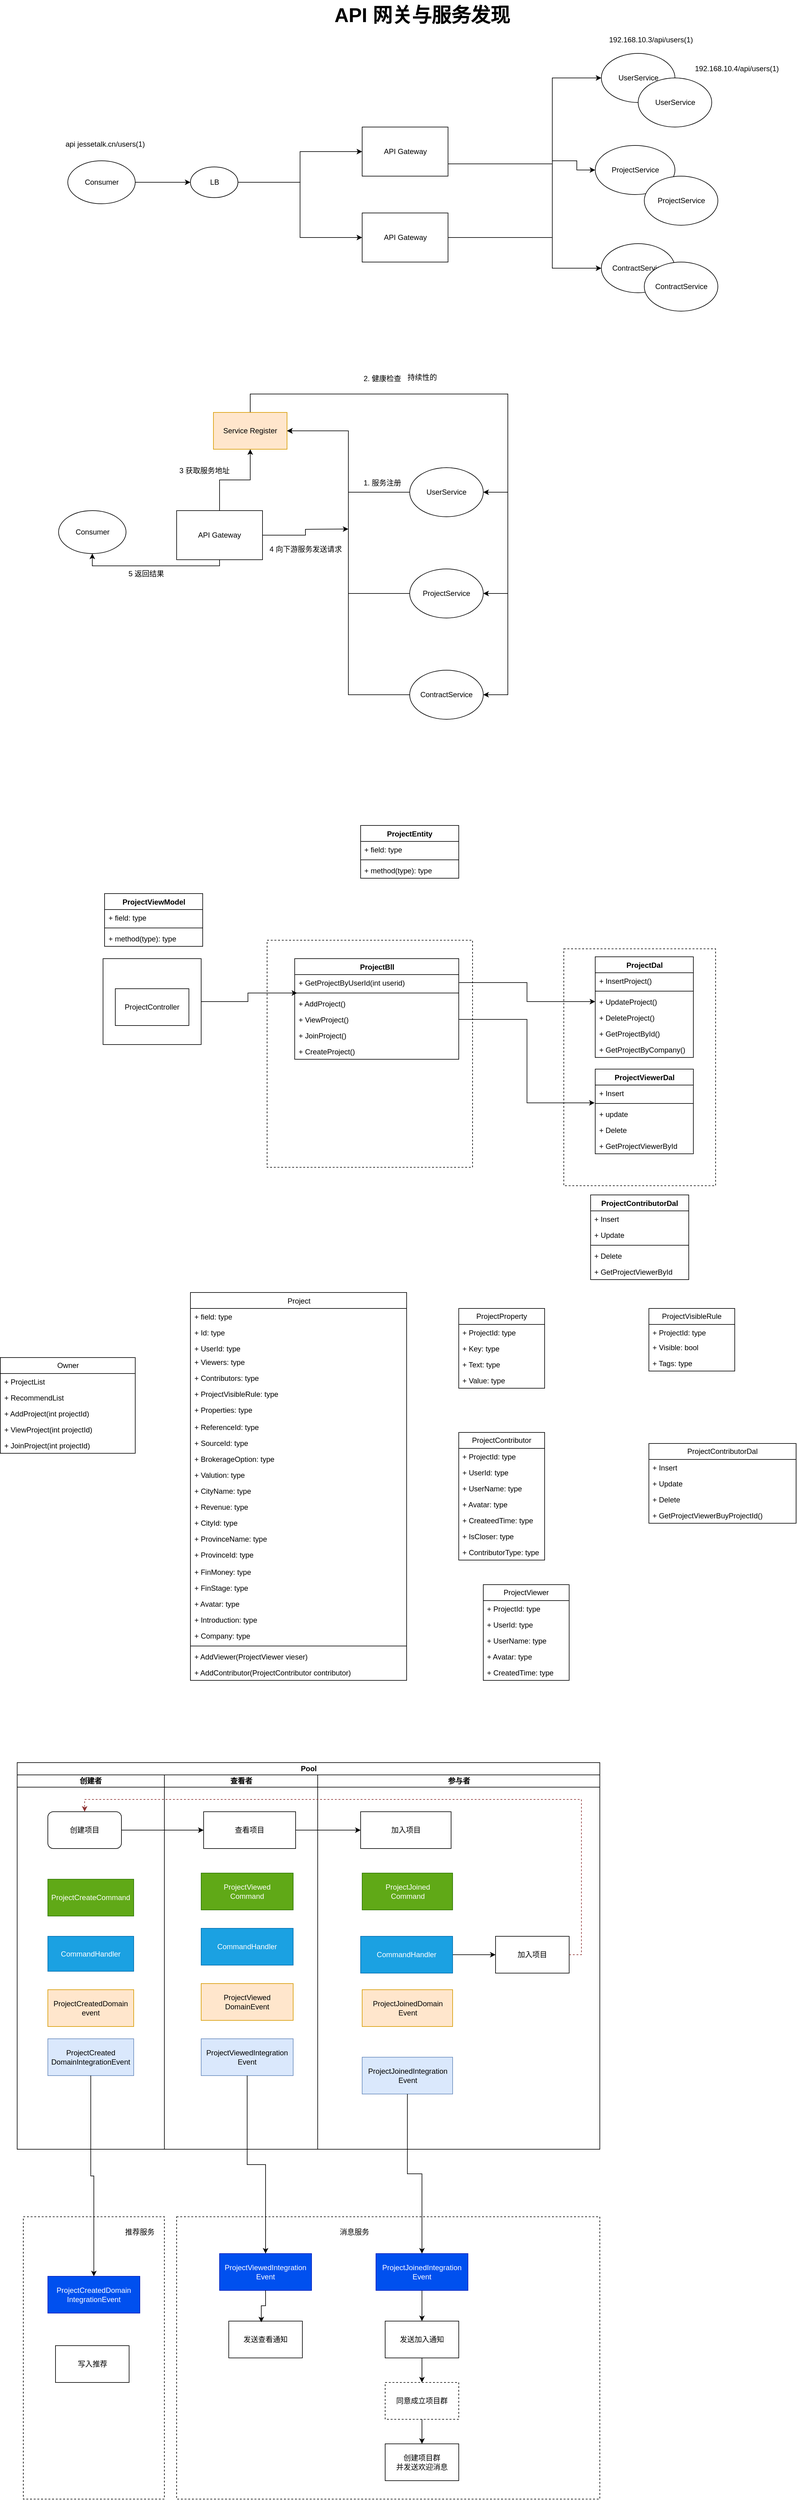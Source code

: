 <mxfile version="26.2.2">
  <diagram name="第 1 页" id="yfNe5Ifp2At77hMkirVM">
    <mxGraphModel dx="2255" dy="2018" grid="1" gridSize="10" guides="1" tooltips="1" connect="1" arrows="1" fold="1" page="1" pageScale="1" pageWidth="827" pageHeight="1169" math="0" shadow="0">
      <root>
        <mxCell id="0" />
        <mxCell id="1" parent="0" />
        <mxCell id="YMQhunMNkOnp3xdV8ZyM-10" style="edgeStyle=orthogonalEdgeStyle;rounded=0;orthogonalLoop=1;jettySize=auto;html=1;entryX=0;entryY=0.5;entryDx=0;entryDy=0;exitX=1;exitY=0.5;exitDx=0;exitDy=0;" parent="1" source="YMQhunMNkOnp3xdV8ZyM-17" target="YMQhunMNkOnp3xdV8ZyM-2" edge="1">
          <mxGeometry relative="1" as="geometry" />
        </mxCell>
        <mxCell id="YMQhunMNkOnp3xdV8ZyM-11" style="edgeStyle=orthogonalEdgeStyle;rounded=0;orthogonalLoop=1;jettySize=auto;html=1;entryX=0;entryY=0.5;entryDx=0;entryDy=0;exitX=1;exitY=0.5;exitDx=0;exitDy=0;" parent="1" source="YMQhunMNkOnp3xdV8ZyM-17" target="YMQhunMNkOnp3xdV8ZyM-9" edge="1">
          <mxGeometry relative="1" as="geometry">
            <mxPoint x="300.5" y="50" as="sourcePoint" />
            <mxPoint x="530.5" y="150" as="targetPoint" />
          </mxGeometry>
        </mxCell>
        <mxCell id="YMQhunMNkOnp3xdV8ZyM-18" style="edgeStyle=orthogonalEdgeStyle;rounded=0;orthogonalLoop=1;jettySize=auto;html=1;entryX=0;entryY=0.5;entryDx=0;entryDy=0;" parent="1" source="YMQhunMNkOnp3xdV8ZyM-1" target="YMQhunMNkOnp3xdV8ZyM-17" edge="1">
          <mxGeometry relative="1" as="geometry" />
        </mxCell>
        <mxCell id="YMQhunMNkOnp3xdV8ZyM-1" value="Consumer" style="ellipse;whiteSpace=wrap;html=1;" parent="1" vertex="1">
          <mxGeometry x="42.5" width="110" height="70" as="geometry" />
        </mxCell>
        <mxCell id="YMQhunMNkOnp3xdV8ZyM-13" style="edgeStyle=orthogonalEdgeStyle;rounded=0;orthogonalLoop=1;jettySize=auto;html=1;entryX=0;entryY=0.5;entryDx=0;entryDy=0;" parent="1" source="YMQhunMNkOnp3xdV8ZyM-2" target="YMQhunMNkOnp3xdV8ZyM-3" edge="1">
          <mxGeometry relative="1" as="geometry">
            <Array as="points">
              <mxPoint x="832.5" y="5" />
              <mxPoint x="832.5" y="-135" />
            </Array>
          </mxGeometry>
        </mxCell>
        <mxCell id="YMQhunMNkOnp3xdV8ZyM-14" style="edgeStyle=orthogonalEdgeStyle;rounded=0;orthogonalLoop=1;jettySize=auto;html=1;entryX=0;entryY=0.5;entryDx=0;entryDy=0;" parent="1" source="YMQhunMNkOnp3xdV8ZyM-2" target="YMQhunMNkOnp3xdV8ZyM-7" edge="1">
          <mxGeometry relative="1" as="geometry">
            <Array as="points">
              <mxPoint x="832.5" y="5" />
              <mxPoint x="832.5" y="175" />
            </Array>
          </mxGeometry>
        </mxCell>
        <mxCell id="YMQhunMNkOnp3xdV8ZyM-2" value="API Gateway" style="rounded=0;whiteSpace=wrap;html=1;" parent="1" vertex="1">
          <mxGeometry x="522.5" y="-55" width="140" height="80" as="geometry" />
        </mxCell>
        <mxCell id="YMQhunMNkOnp3xdV8ZyM-3" value="UserService" style="ellipse;whiteSpace=wrap;html=1;" parent="1" vertex="1">
          <mxGeometry x="912.5" y="-175" width="120" height="80" as="geometry" />
        </mxCell>
        <mxCell id="YMQhunMNkOnp3xdV8ZyM-4" value="UserService" style="ellipse;whiteSpace=wrap;html=1;" parent="1" vertex="1">
          <mxGeometry x="972.5" y="-135" width="120" height="80" as="geometry" />
        </mxCell>
        <mxCell id="YMQhunMNkOnp3xdV8ZyM-5" value="ProjectService" style="ellipse;whiteSpace=wrap;html=1;" parent="1" vertex="1">
          <mxGeometry x="902.5" y="-25" width="130" height="80" as="geometry" />
        </mxCell>
        <mxCell id="YMQhunMNkOnp3xdV8ZyM-6" value="ProjectService" style="ellipse;whiteSpace=wrap;html=1;" parent="1" vertex="1">
          <mxGeometry x="982.5" y="25" width="120" height="80" as="geometry" />
        </mxCell>
        <mxCell id="YMQhunMNkOnp3xdV8ZyM-7" value="ContractService" style="ellipse;whiteSpace=wrap;html=1;" parent="1" vertex="1">
          <mxGeometry x="912.5" y="135" width="120" height="80" as="geometry" />
        </mxCell>
        <mxCell id="YMQhunMNkOnp3xdV8ZyM-8" value="ContractService" style="ellipse;whiteSpace=wrap;html=1;" parent="1" vertex="1">
          <mxGeometry x="982.5" y="165" width="120" height="80" as="geometry" />
        </mxCell>
        <mxCell id="YMQhunMNkOnp3xdV8ZyM-19" style="edgeStyle=orthogonalEdgeStyle;rounded=0;orthogonalLoop=1;jettySize=auto;html=1;entryX=0;entryY=0.5;entryDx=0;entryDy=0;" parent="1" source="YMQhunMNkOnp3xdV8ZyM-9" target="YMQhunMNkOnp3xdV8ZyM-5" edge="1">
          <mxGeometry relative="1" as="geometry">
            <Array as="points">
              <mxPoint x="832.5" y="125" />
              <mxPoint x="832.5" />
              <mxPoint x="872.5" />
              <mxPoint x="872.5" y="15" />
            </Array>
          </mxGeometry>
        </mxCell>
        <mxCell id="YMQhunMNkOnp3xdV8ZyM-9" value="API Gateway" style="rounded=0;whiteSpace=wrap;html=1;" parent="1" vertex="1">
          <mxGeometry x="522.5" y="85" width="140" height="80" as="geometry" />
        </mxCell>
        <mxCell id="YMQhunMNkOnp3xdV8ZyM-17" value="LB" style="ellipse;whiteSpace=wrap;html=1;" parent="1" vertex="1">
          <mxGeometry x="242.5" y="10" width="77.5" height="50" as="geometry" />
        </mxCell>
        <mxCell id="YMQhunMNkOnp3xdV8ZyM-20" value="api jessetalk.cn/users(1)" style="text;html=1;align=center;verticalAlign=middle;resizable=0;points=[];autosize=1;strokeColor=none;fillColor=none;" parent="1" vertex="1">
          <mxGeometry x="27.5" y="-42" width="150" height="30" as="geometry" />
        </mxCell>
        <mxCell id="YMQhunMNkOnp3xdV8ZyM-21" value="192.168.10.3/api/users(1)" style="text;html=1;align=center;verticalAlign=middle;resizable=0;points=[];autosize=1;strokeColor=none;fillColor=none;" parent="1" vertex="1">
          <mxGeometry x="912.5" y="-212" width="160" height="30" as="geometry" />
        </mxCell>
        <mxCell id="YMQhunMNkOnp3xdV8ZyM-22" value="192.168.10.4/api/users(1)" style="text;html=1;align=center;verticalAlign=middle;resizable=0;points=[];autosize=1;strokeColor=none;fillColor=none;" parent="1" vertex="1">
          <mxGeometry x="1052.5" y="-165" width="160" height="30" as="geometry" />
        </mxCell>
        <mxCell id="YMQhunMNkOnp3xdV8ZyM-23" value="API 网关与服务发现" style="text;html=1;align=center;verticalAlign=middle;resizable=0;points=[];autosize=1;strokeColor=none;fillColor=none;fontStyle=1;fontSize=32;" parent="1" vertex="1">
          <mxGeometry x="465" y="-262" width="310" height="50" as="geometry" />
        </mxCell>
        <mxCell id="YMQhunMNkOnp3xdV8ZyM-24" value="Consumer" style="ellipse;whiteSpace=wrap;html=1;" parent="1" vertex="1">
          <mxGeometry x="27.5" y="570" width="110" height="70" as="geometry" />
        </mxCell>
        <mxCell id="YMQhunMNkOnp3xdV8ZyM-33" style="edgeStyle=orthogonalEdgeStyle;rounded=0;orthogonalLoop=1;jettySize=auto;html=1;entryX=1;entryY=0.5;entryDx=0;entryDy=0;" parent="1" target="YMQhunMNkOnp3xdV8ZyM-26" edge="1">
          <mxGeometry relative="1" as="geometry">
            <mxPoint x="360" y="410" as="sourcePoint" />
            <mxPoint x="740" y="540" as="targetPoint" />
            <Array as="points">
              <mxPoint x="340" y="410" />
              <mxPoint x="340" y="380" />
              <mxPoint x="760" y="380" />
              <mxPoint x="760" y="540" />
            </Array>
          </mxGeometry>
        </mxCell>
        <mxCell id="YMQhunMNkOnp3xdV8ZyM-34" style="edgeStyle=orthogonalEdgeStyle;rounded=0;orthogonalLoop=1;jettySize=auto;html=1;entryX=1;entryY=0.5;entryDx=0;entryDy=0;" parent="1" source="YMQhunMNkOnp3xdV8ZyM-25" target="YMQhunMNkOnp3xdV8ZyM-27" edge="1">
          <mxGeometry relative="1" as="geometry">
            <Array as="points">
              <mxPoint x="340" y="380" />
              <mxPoint x="760" y="380" />
              <mxPoint x="760" y="705" />
            </Array>
          </mxGeometry>
        </mxCell>
        <mxCell id="YMQhunMNkOnp3xdV8ZyM-35" style="edgeStyle=orthogonalEdgeStyle;rounded=0;orthogonalLoop=1;jettySize=auto;html=1;entryX=1;entryY=0.5;entryDx=0;entryDy=0;" parent="1" source="YMQhunMNkOnp3xdV8ZyM-25" target="YMQhunMNkOnp3xdV8ZyM-28" edge="1">
          <mxGeometry relative="1" as="geometry">
            <Array as="points">
              <mxPoint x="340" y="380" />
              <mxPoint x="760" y="380" />
              <mxPoint x="760" y="870" />
            </Array>
          </mxGeometry>
        </mxCell>
        <mxCell id="YMQhunMNkOnp3xdV8ZyM-25" value="Service Register" style="rounded=0;whiteSpace=wrap;html=1;fillColor=#ffe6cc;strokeColor=#d79b00;" parent="1" vertex="1">
          <mxGeometry x="280" y="410" width="120" height="60" as="geometry" />
        </mxCell>
        <mxCell id="YMQhunMNkOnp3xdV8ZyM-29" style="edgeStyle=orthogonalEdgeStyle;rounded=0;orthogonalLoop=1;jettySize=auto;html=1;entryX=1;entryY=0.5;entryDx=0;entryDy=0;" parent="1" source="YMQhunMNkOnp3xdV8ZyM-26" target="YMQhunMNkOnp3xdV8ZyM-25" edge="1">
          <mxGeometry relative="1" as="geometry" />
        </mxCell>
        <mxCell id="YMQhunMNkOnp3xdV8ZyM-26" value="UserService" style="ellipse;whiteSpace=wrap;html=1;" parent="1" vertex="1">
          <mxGeometry x="600" y="500" width="120" height="80" as="geometry" />
        </mxCell>
        <mxCell id="YMQhunMNkOnp3xdV8ZyM-30" style="edgeStyle=orthogonalEdgeStyle;rounded=0;orthogonalLoop=1;jettySize=auto;html=1;entryX=1;entryY=0.5;entryDx=0;entryDy=0;" parent="1" source="YMQhunMNkOnp3xdV8ZyM-27" target="YMQhunMNkOnp3xdV8ZyM-25" edge="1">
          <mxGeometry relative="1" as="geometry" />
        </mxCell>
        <mxCell id="YMQhunMNkOnp3xdV8ZyM-27" value="ProjectService" style="ellipse;whiteSpace=wrap;html=1;" parent="1" vertex="1">
          <mxGeometry x="600" y="665" width="120" height="80" as="geometry" />
        </mxCell>
        <mxCell id="YMQhunMNkOnp3xdV8ZyM-31" style="edgeStyle=orthogonalEdgeStyle;rounded=0;orthogonalLoop=1;jettySize=auto;html=1;entryX=1;entryY=0.5;entryDx=0;entryDy=0;" parent="1" source="YMQhunMNkOnp3xdV8ZyM-28" target="YMQhunMNkOnp3xdV8ZyM-25" edge="1">
          <mxGeometry relative="1" as="geometry" />
        </mxCell>
        <mxCell id="YMQhunMNkOnp3xdV8ZyM-28" value="ContractService" style="ellipse;whiteSpace=wrap;html=1;" parent="1" vertex="1">
          <mxGeometry x="600" y="830" width="120" height="80" as="geometry" />
        </mxCell>
        <mxCell id="YMQhunMNkOnp3xdV8ZyM-32" value="1. 服务注册" style="text;html=1;align=center;verticalAlign=middle;resizable=0;points=[];autosize=1;strokeColor=none;fillColor=none;" parent="1" vertex="1">
          <mxGeometry x="515" y="510" width="80" height="30" as="geometry" />
        </mxCell>
        <mxCell id="YMQhunMNkOnp3xdV8ZyM-36" value="2. 健康检查" style="text;html=1;align=center;verticalAlign=middle;resizable=0;points=[];autosize=1;strokeColor=none;fillColor=none;" parent="1" vertex="1">
          <mxGeometry x="515" y="340" width="80" height="30" as="geometry" />
        </mxCell>
        <mxCell id="YMQhunMNkOnp3xdV8ZyM-38" style="edgeStyle=orthogonalEdgeStyle;rounded=0;orthogonalLoop=1;jettySize=auto;html=1;entryX=0.5;entryY=1;entryDx=0;entryDy=0;" parent="1" source="YMQhunMNkOnp3xdV8ZyM-37" target="YMQhunMNkOnp3xdV8ZyM-25" edge="1">
          <mxGeometry relative="1" as="geometry" />
        </mxCell>
        <mxCell id="YMQhunMNkOnp3xdV8ZyM-39" style="edgeStyle=orthogonalEdgeStyle;rounded=0;orthogonalLoop=1;jettySize=auto;html=1;" parent="1" source="YMQhunMNkOnp3xdV8ZyM-37" edge="1">
          <mxGeometry relative="1" as="geometry">
            <mxPoint x="500" y="600" as="targetPoint" />
          </mxGeometry>
        </mxCell>
        <mxCell id="YMQhunMNkOnp3xdV8ZyM-44" style="edgeStyle=orthogonalEdgeStyle;rounded=0;orthogonalLoop=1;jettySize=auto;html=1;entryX=0.5;entryY=1;entryDx=0;entryDy=0;" parent="1" source="YMQhunMNkOnp3xdV8ZyM-37" target="YMQhunMNkOnp3xdV8ZyM-24" edge="1">
          <mxGeometry relative="1" as="geometry">
            <Array as="points">
              <mxPoint x="290" y="660" />
              <mxPoint x="83" y="660" />
            </Array>
          </mxGeometry>
        </mxCell>
        <mxCell id="YMQhunMNkOnp3xdV8ZyM-37" value="API Gateway" style="rounded=0;whiteSpace=wrap;html=1;" parent="1" vertex="1">
          <mxGeometry x="220" y="570" width="140" height="80" as="geometry" />
        </mxCell>
        <mxCell id="YMQhunMNkOnp3xdV8ZyM-40" value="持续性的" style="text;html=1;align=center;verticalAlign=middle;resizable=0;points=[];autosize=1;strokeColor=none;fillColor=none;" parent="1" vertex="1">
          <mxGeometry x="585" y="338" width="70" height="30" as="geometry" />
        </mxCell>
        <mxCell id="YMQhunMNkOnp3xdV8ZyM-42" value="3 获取服务地址" style="text;html=1;align=center;verticalAlign=middle;resizable=0;points=[];autosize=1;strokeColor=none;fillColor=none;" parent="1" vertex="1">
          <mxGeometry x="210" y="490" width="110" height="30" as="geometry" />
        </mxCell>
        <mxCell id="YMQhunMNkOnp3xdV8ZyM-43" value="4 向下游服务发送请求" style="text;html=1;align=center;verticalAlign=middle;resizable=0;points=[];autosize=1;strokeColor=none;fillColor=none;" parent="1" vertex="1">
          <mxGeometry x="360" y="618" width="140" height="30" as="geometry" />
        </mxCell>
        <mxCell id="YMQhunMNkOnp3xdV8ZyM-45" value="5 返回结果" style="text;html=1;align=center;verticalAlign=middle;resizable=0;points=[];autosize=1;strokeColor=none;fillColor=none;" parent="1" vertex="1">
          <mxGeometry x="130" y="658" width="80" height="30" as="geometry" />
        </mxCell>
        <mxCell id="DIH76EEfp6rGPlPeE9Jz-1" value="" style="rounded=0;whiteSpace=wrap;html=1;" vertex="1" parent="1">
          <mxGeometry x="100" y="1300" width="160" height="140" as="geometry" />
        </mxCell>
        <mxCell id="DIH76EEfp6rGPlPeE9Jz-2" value="" style="rounded=0;whiteSpace=wrap;html=1;dashed=1;" vertex="1" parent="1">
          <mxGeometry x="367.5" y="1270" width="335" height="370" as="geometry" />
        </mxCell>
        <mxCell id="DIH76EEfp6rGPlPeE9Jz-3" value="" style="rounded=0;whiteSpace=wrap;html=1;dashed=1;" vertex="1" parent="1">
          <mxGeometry x="851.25" y="1284" width="247.5" height="386" as="geometry" />
        </mxCell>
        <mxCell id="DIH76EEfp6rGPlPeE9Jz-5" value="ProjectDal" style="swimlane;fontStyle=1;align=center;verticalAlign=top;childLayout=stackLayout;horizontal=1;startSize=26;horizontalStack=0;resizeParent=1;resizeParentMax=0;resizeLast=0;collapsible=1;marginBottom=0;whiteSpace=wrap;html=1;" vertex="1" parent="1">
          <mxGeometry x="902.5" y="1297" width="160" height="164" as="geometry" />
        </mxCell>
        <mxCell id="DIH76EEfp6rGPlPeE9Jz-6" value="+ InsertProject()" style="text;strokeColor=none;fillColor=none;align=left;verticalAlign=top;spacingLeft=4;spacingRight=4;overflow=hidden;rotatable=0;points=[[0,0.5],[1,0.5]];portConstraint=eastwest;whiteSpace=wrap;html=1;" vertex="1" parent="DIH76EEfp6rGPlPeE9Jz-5">
          <mxGeometry y="26" width="160" height="26" as="geometry" />
        </mxCell>
        <mxCell id="DIH76EEfp6rGPlPeE9Jz-7" value="" style="line;strokeWidth=1;fillColor=none;align=left;verticalAlign=middle;spacingTop=-1;spacingLeft=3;spacingRight=3;rotatable=0;labelPosition=right;points=[];portConstraint=eastwest;strokeColor=inherit;" vertex="1" parent="DIH76EEfp6rGPlPeE9Jz-5">
          <mxGeometry y="52" width="160" height="8" as="geometry" />
        </mxCell>
        <mxCell id="DIH76EEfp6rGPlPeE9Jz-9" value="+ UpdateProject()" style="text;strokeColor=none;fillColor=none;align=left;verticalAlign=top;spacingLeft=4;spacingRight=4;overflow=hidden;rotatable=0;points=[[0,0.5],[1,0.5]];portConstraint=eastwest;whiteSpace=wrap;html=1;" vertex="1" parent="DIH76EEfp6rGPlPeE9Jz-5">
          <mxGeometry y="60" width="160" height="26" as="geometry" />
        </mxCell>
        <mxCell id="DIH76EEfp6rGPlPeE9Jz-10" value="+ DeleteProject()" style="text;strokeColor=none;fillColor=none;align=left;verticalAlign=top;spacingLeft=4;spacingRight=4;overflow=hidden;rotatable=0;points=[[0,0.5],[1,0.5]];portConstraint=eastwest;whiteSpace=wrap;html=1;" vertex="1" parent="DIH76EEfp6rGPlPeE9Jz-5">
          <mxGeometry y="86" width="160" height="26" as="geometry" />
        </mxCell>
        <mxCell id="DIH76EEfp6rGPlPeE9Jz-11" value="+ GetProjectById()" style="text;strokeColor=none;fillColor=none;align=left;verticalAlign=top;spacingLeft=4;spacingRight=4;overflow=hidden;rotatable=0;points=[[0,0.5],[1,0.5]];portConstraint=eastwest;whiteSpace=wrap;html=1;" vertex="1" parent="DIH76EEfp6rGPlPeE9Jz-5">
          <mxGeometry y="112" width="160" height="26" as="geometry" />
        </mxCell>
        <mxCell id="DIH76EEfp6rGPlPeE9Jz-8" value="+ GetProjectByCompany()" style="text;strokeColor=none;fillColor=none;align=left;verticalAlign=top;spacingLeft=4;spacingRight=4;overflow=hidden;rotatable=0;points=[[0,0.5],[1,0.5]];portConstraint=eastwest;whiteSpace=wrap;html=1;" vertex="1" parent="DIH76EEfp6rGPlPeE9Jz-5">
          <mxGeometry y="138" width="160" height="26" as="geometry" />
        </mxCell>
        <mxCell id="DIH76EEfp6rGPlPeE9Jz-12" value="ProjectBll" style="swimlane;fontStyle=1;align=center;verticalAlign=top;childLayout=stackLayout;horizontal=1;startSize=26;horizontalStack=0;resizeParent=1;resizeParentMax=0;resizeLast=0;collapsible=1;marginBottom=0;whiteSpace=wrap;html=1;" vertex="1" parent="1">
          <mxGeometry x="412.5" y="1300" width="267.5" height="164" as="geometry" />
        </mxCell>
        <mxCell id="DIH76EEfp6rGPlPeE9Jz-13" value="+ GetProjectByUserId(int userid)" style="text;strokeColor=none;fillColor=none;align=left;verticalAlign=top;spacingLeft=4;spacingRight=4;overflow=hidden;rotatable=0;points=[[0,0.5],[1,0.5]];portConstraint=eastwest;whiteSpace=wrap;html=1;" vertex="1" parent="DIH76EEfp6rGPlPeE9Jz-12">
          <mxGeometry y="26" width="267.5" height="26" as="geometry" />
        </mxCell>
        <mxCell id="DIH76EEfp6rGPlPeE9Jz-14" value="" style="line;strokeWidth=1;fillColor=none;align=left;verticalAlign=middle;spacingTop=-1;spacingLeft=3;spacingRight=3;rotatable=0;labelPosition=right;points=[];portConstraint=eastwest;strokeColor=inherit;" vertex="1" parent="DIH76EEfp6rGPlPeE9Jz-12">
          <mxGeometry y="52" width="267.5" height="8" as="geometry" />
        </mxCell>
        <mxCell id="DIH76EEfp6rGPlPeE9Jz-15" value="+ AddProject()" style="text;strokeColor=none;fillColor=none;align=left;verticalAlign=top;spacingLeft=4;spacingRight=4;overflow=hidden;rotatable=0;points=[[0,0.5],[1,0.5]];portConstraint=eastwest;whiteSpace=wrap;html=1;" vertex="1" parent="DIH76EEfp6rGPlPeE9Jz-12">
          <mxGeometry y="60" width="267.5" height="26" as="geometry" />
        </mxCell>
        <mxCell id="DIH76EEfp6rGPlPeE9Jz-16" value="+ ViewProject()" style="text;strokeColor=none;fillColor=none;align=left;verticalAlign=top;spacingLeft=4;spacingRight=4;overflow=hidden;rotatable=0;points=[[0,0.5],[1,0.5]];portConstraint=eastwest;whiteSpace=wrap;html=1;" vertex="1" parent="DIH76EEfp6rGPlPeE9Jz-12">
          <mxGeometry y="86" width="267.5" height="26" as="geometry" />
        </mxCell>
        <mxCell id="DIH76EEfp6rGPlPeE9Jz-17" value="+ JoinProject()" style="text;strokeColor=none;fillColor=none;align=left;verticalAlign=top;spacingLeft=4;spacingRight=4;overflow=hidden;rotatable=0;points=[[0,0.5],[1,0.5]];portConstraint=eastwest;whiteSpace=wrap;html=1;" vertex="1" parent="DIH76EEfp6rGPlPeE9Jz-12">
          <mxGeometry y="112" width="267.5" height="26" as="geometry" />
        </mxCell>
        <mxCell id="DIH76EEfp6rGPlPeE9Jz-18" value="+ CreateProject()" style="text;strokeColor=none;fillColor=none;align=left;verticalAlign=top;spacingLeft=4;spacingRight=4;overflow=hidden;rotatable=0;points=[[0,0.5],[1,0.5]];portConstraint=eastwest;whiteSpace=wrap;html=1;" vertex="1" parent="DIH76EEfp6rGPlPeE9Jz-12">
          <mxGeometry y="138" width="267.5" height="26" as="geometry" />
        </mxCell>
        <mxCell id="DIH76EEfp6rGPlPeE9Jz-19" value="ProjectController" style="rounded=0;whiteSpace=wrap;html=1;" vertex="1" parent="1">
          <mxGeometry x="120" y="1349" width="120" height="60" as="geometry" />
        </mxCell>
        <mxCell id="DIH76EEfp6rGPlPeE9Jz-20" value="ProjectViewerDal&lt;div&gt;&lt;br&gt;&lt;/div&gt;" style="swimlane;fontStyle=1;align=center;verticalAlign=top;childLayout=stackLayout;horizontal=1;startSize=26;horizontalStack=0;resizeParent=1;resizeParentMax=0;resizeLast=0;collapsible=1;marginBottom=0;whiteSpace=wrap;html=1;" vertex="1" parent="1">
          <mxGeometry x="902.5" y="1480" width="160" height="138" as="geometry" />
        </mxCell>
        <mxCell id="DIH76EEfp6rGPlPeE9Jz-21" value="+ Insert" style="text;strokeColor=none;fillColor=none;align=left;verticalAlign=top;spacingLeft=4;spacingRight=4;overflow=hidden;rotatable=0;points=[[0,0.5],[1,0.5]];portConstraint=eastwest;whiteSpace=wrap;html=1;" vertex="1" parent="DIH76EEfp6rGPlPeE9Jz-20">
          <mxGeometry y="26" width="160" height="26" as="geometry" />
        </mxCell>
        <mxCell id="DIH76EEfp6rGPlPeE9Jz-22" value="" style="line;strokeWidth=1;fillColor=none;align=left;verticalAlign=middle;spacingTop=-1;spacingLeft=3;spacingRight=3;rotatable=0;labelPosition=right;points=[];portConstraint=eastwest;strokeColor=inherit;" vertex="1" parent="DIH76EEfp6rGPlPeE9Jz-20">
          <mxGeometry y="52" width="160" height="8" as="geometry" />
        </mxCell>
        <mxCell id="DIH76EEfp6rGPlPeE9Jz-23" value="+ update" style="text;strokeColor=none;fillColor=none;align=left;verticalAlign=top;spacingLeft=4;spacingRight=4;overflow=hidden;rotatable=0;points=[[0,0.5],[1,0.5]];portConstraint=eastwest;whiteSpace=wrap;html=1;" vertex="1" parent="DIH76EEfp6rGPlPeE9Jz-20">
          <mxGeometry y="60" width="160" height="26" as="geometry" />
        </mxCell>
        <mxCell id="DIH76EEfp6rGPlPeE9Jz-25" value="+ Delete" style="text;strokeColor=none;fillColor=none;align=left;verticalAlign=top;spacingLeft=4;spacingRight=4;overflow=hidden;rotatable=0;points=[[0,0.5],[1,0.5]];portConstraint=eastwest;whiteSpace=wrap;html=1;" vertex="1" parent="DIH76EEfp6rGPlPeE9Jz-20">
          <mxGeometry y="86" width="160" height="26" as="geometry" />
        </mxCell>
        <mxCell id="DIH76EEfp6rGPlPeE9Jz-24" value="+ GetProjectViewerById" style="text;strokeColor=none;fillColor=none;align=left;verticalAlign=top;spacingLeft=4;spacingRight=4;overflow=hidden;rotatable=0;points=[[0,0.5],[1,0.5]];portConstraint=eastwest;whiteSpace=wrap;html=1;" vertex="1" parent="DIH76EEfp6rGPlPeE9Jz-20">
          <mxGeometry y="112" width="160" height="26" as="geometry" />
        </mxCell>
        <mxCell id="DIH76EEfp6rGPlPeE9Jz-26" style="edgeStyle=orthogonalEdgeStyle;rounded=0;orthogonalLoop=1;jettySize=auto;html=1;entryX=0.015;entryY=-0.154;entryDx=0;entryDy=0;entryPerimeter=0;" edge="1" parent="1" source="DIH76EEfp6rGPlPeE9Jz-1" target="DIH76EEfp6rGPlPeE9Jz-15">
          <mxGeometry relative="1" as="geometry" />
        </mxCell>
        <mxCell id="DIH76EEfp6rGPlPeE9Jz-27" style="edgeStyle=orthogonalEdgeStyle;rounded=0;orthogonalLoop=1;jettySize=auto;html=1;entryX=0;entryY=0.5;entryDx=0;entryDy=0;" edge="1" parent="1" source="DIH76EEfp6rGPlPeE9Jz-13" target="DIH76EEfp6rGPlPeE9Jz-9">
          <mxGeometry relative="1" as="geometry" />
        </mxCell>
        <mxCell id="DIH76EEfp6rGPlPeE9Jz-28" style="edgeStyle=orthogonalEdgeStyle;rounded=0;orthogonalLoop=1;jettySize=auto;html=1;entryX=-0.006;entryY=1.115;entryDx=0;entryDy=0;entryPerimeter=0;" edge="1" parent="1" source="DIH76EEfp6rGPlPeE9Jz-16" target="DIH76EEfp6rGPlPeE9Jz-21">
          <mxGeometry relative="1" as="geometry" />
        </mxCell>
        <mxCell id="DIH76EEfp6rGPlPeE9Jz-29" value="ProjectViewModel" style="swimlane;fontStyle=1;align=center;verticalAlign=top;childLayout=stackLayout;horizontal=1;startSize=26;horizontalStack=0;resizeParent=1;resizeParentMax=0;resizeLast=0;collapsible=1;marginBottom=0;whiteSpace=wrap;html=1;" vertex="1" parent="1">
          <mxGeometry x="102.5" y="1194" width="160" height="86" as="geometry" />
        </mxCell>
        <mxCell id="DIH76EEfp6rGPlPeE9Jz-30" value="+ field: type" style="text;strokeColor=none;fillColor=none;align=left;verticalAlign=top;spacingLeft=4;spacingRight=4;overflow=hidden;rotatable=0;points=[[0,0.5],[1,0.5]];portConstraint=eastwest;whiteSpace=wrap;html=1;" vertex="1" parent="DIH76EEfp6rGPlPeE9Jz-29">
          <mxGeometry y="26" width="160" height="26" as="geometry" />
        </mxCell>
        <mxCell id="DIH76EEfp6rGPlPeE9Jz-31" value="" style="line;strokeWidth=1;fillColor=none;align=left;verticalAlign=middle;spacingTop=-1;spacingLeft=3;spacingRight=3;rotatable=0;labelPosition=right;points=[];portConstraint=eastwest;strokeColor=inherit;" vertex="1" parent="DIH76EEfp6rGPlPeE9Jz-29">
          <mxGeometry y="52" width="160" height="8" as="geometry" />
        </mxCell>
        <mxCell id="DIH76EEfp6rGPlPeE9Jz-32" value="+ method(type): type" style="text;strokeColor=none;fillColor=none;align=left;verticalAlign=top;spacingLeft=4;spacingRight=4;overflow=hidden;rotatable=0;points=[[0,0.5],[1,0.5]];portConstraint=eastwest;whiteSpace=wrap;html=1;" vertex="1" parent="DIH76EEfp6rGPlPeE9Jz-29">
          <mxGeometry y="60" width="160" height="26" as="geometry" />
        </mxCell>
        <mxCell id="DIH76EEfp6rGPlPeE9Jz-33" value="ProjectEntity" style="swimlane;fontStyle=1;align=center;verticalAlign=top;childLayout=stackLayout;horizontal=1;startSize=26;horizontalStack=0;resizeParent=1;resizeParentMax=0;resizeLast=0;collapsible=1;marginBottom=0;whiteSpace=wrap;html=1;" vertex="1" parent="1">
          <mxGeometry x="520" y="1083" width="160" height="86" as="geometry" />
        </mxCell>
        <mxCell id="DIH76EEfp6rGPlPeE9Jz-34" value="+ field: type" style="text;strokeColor=none;fillColor=none;align=left;verticalAlign=top;spacingLeft=4;spacingRight=4;overflow=hidden;rotatable=0;points=[[0,0.5],[1,0.5]];portConstraint=eastwest;whiteSpace=wrap;html=1;" vertex="1" parent="DIH76EEfp6rGPlPeE9Jz-33">
          <mxGeometry y="26" width="160" height="26" as="geometry" />
        </mxCell>
        <mxCell id="DIH76EEfp6rGPlPeE9Jz-35" value="" style="line;strokeWidth=1;fillColor=none;align=left;verticalAlign=middle;spacingTop=-1;spacingLeft=3;spacingRight=3;rotatable=0;labelPosition=right;points=[];portConstraint=eastwest;strokeColor=inherit;" vertex="1" parent="DIH76EEfp6rGPlPeE9Jz-33">
          <mxGeometry y="52" width="160" height="8" as="geometry" />
        </mxCell>
        <mxCell id="DIH76EEfp6rGPlPeE9Jz-36" value="+ method(type): type" style="text;strokeColor=none;fillColor=none;align=left;verticalAlign=top;spacingLeft=4;spacingRight=4;overflow=hidden;rotatable=0;points=[[0,0.5],[1,0.5]];portConstraint=eastwest;whiteSpace=wrap;html=1;" vertex="1" parent="DIH76EEfp6rGPlPeE9Jz-33">
          <mxGeometry y="60" width="160" height="26" as="geometry" />
        </mxCell>
        <mxCell id="DIH76EEfp6rGPlPeE9Jz-37" value="ProjectContributorDal" style="swimlane;fontStyle=1;align=center;verticalAlign=top;childLayout=stackLayout;horizontal=1;startSize=26;horizontalStack=0;resizeParent=1;resizeParentMax=0;resizeLast=0;collapsible=1;marginBottom=0;whiteSpace=wrap;html=1;" vertex="1" parent="1">
          <mxGeometry x="895" y="1685" width="160" height="138" as="geometry" />
        </mxCell>
        <mxCell id="DIH76EEfp6rGPlPeE9Jz-38" value="+ Insert" style="text;strokeColor=none;fillColor=none;align=left;verticalAlign=top;spacingLeft=4;spacingRight=4;overflow=hidden;rotatable=0;points=[[0,0.5],[1,0.5]];portConstraint=eastwest;whiteSpace=wrap;html=1;" vertex="1" parent="DIH76EEfp6rGPlPeE9Jz-37">
          <mxGeometry y="26" width="160" height="26" as="geometry" />
        </mxCell>
        <mxCell id="DIH76EEfp6rGPlPeE9Jz-41" value="+ Update" style="text;strokeColor=none;fillColor=none;align=left;verticalAlign=top;spacingLeft=4;spacingRight=4;overflow=hidden;rotatable=0;points=[[0,0.5],[1,0.5]];portConstraint=eastwest;whiteSpace=wrap;html=1;" vertex="1" parent="DIH76EEfp6rGPlPeE9Jz-37">
          <mxGeometry y="52" width="160" height="26" as="geometry" />
        </mxCell>
        <mxCell id="DIH76EEfp6rGPlPeE9Jz-39" value="" style="line;strokeWidth=1;fillColor=none;align=left;verticalAlign=middle;spacingTop=-1;spacingLeft=3;spacingRight=3;rotatable=0;labelPosition=right;points=[];portConstraint=eastwest;strokeColor=inherit;" vertex="1" parent="DIH76EEfp6rGPlPeE9Jz-37">
          <mxGeometry y="78" width="160" height="8" as="geometry" />
        </mxCell>
        <mxCell id="DIH76EEfp6rGPlPeE9Jz-42" value="+ Delete" style="text;strokeColor=none;fillColor=none;align=left;verticalAlign=top;spacingLeft=4;spacingRight=4;overflow=hidden;rotatable=0;points=[[0,0.5],[1,0.5]];portConstraint=eastwest;whiteSpace=wrap;html=1;" vertex="1" parent="DIH76EEfp6rGPlPeE9Jz-37">
          <mxGeometry y="86" width="160" height="26" as="geometry" />
        </mxCell>
        <mxCell id="DIH76EEfp6rGPlPeE9Jz-40" value="+ GetProjectViewerById" style="text;strokeColor=none;fillColor=none;align=left;verticalAlign=top;spacingLeft=4;spacingRight=4;overflow=hidden;rotatable=0;points=[[0,0.5],[1,0.5]];portConstraint=eastwest;whiteSpace=wrap;html=1;" vertex="1" parent="DIH76EEfp6rGPlPeE9Jz-37">
          <mxGeometry y="112" width="160" height="26" as="geometry" />
        </mxCell>
        <mxCell id="DIH76EEfp6rGPlPeE9Jz-62" value="ProjectProperty" style="swimlane;fontStyle=0;childLayout=stackLayout;horizontal=1;startSize=26;fillColor=none;horizontalStack=0;resizeParent=1;resizeParentMax=0;resizeLast=0;collapsible=1;marginBottom=0;whiteSpace=wrap;html=1;" vertex="1" parent="1">
          <mxGeometry x="680" y="1870" width="140" height="130" as="geometry" />
        </mxCell>
        <mxCell id="DIH76EEfp6rGPlPeE9Jz-63" value="+ ProjectId: type" style="text;strokeColor=none;fillColor=none;align=left;verticalAlign=top;spacingLeft=4;spacingRight=4;overflow=hidden;rotatable=0;points=[[0,0.5],[1,0.5]];portConstraint=eastwest;whiteSpace=wrap;html=1;" vertex="1" parent="DIH76EEfp6rGPlPeE9Jz-62">
          <mxGeometry y="26" width="140" height="26" as="geometry" />
        </mxCell>
        <mxCell id="DIH76EEfp6rGPlPeE9Jz-64" value="+ Key: type" style="text;strokeColor=none;fillColor=none;align=left;verticalAlign=top;spacingLeft=4;spacingRight=4;overflow=hidden;rotatable=0;points=[[0,0.5],[1,0.5]];portConstraint=eastwest;whiteSpace=wrap;html=1;" vertex="1" parent="DIH76EEfp6rGPlPeE9Jz-62">
          <mxGeometry y="52" width="140" height="26" as="geometry" />
        </mxCell>
        <mxCell id="DIH76EEfp6rGPlPeE9Jz-85" value="+ Text: type" style="text;strokeColor=none;fillColor=none;align=left;verticalAlign=top;spacingLeft=4;spacingRight=4;overflow=hidden;rotatable=0;points=[[0,0.5],[1,0.5]];portConstraint=eastwest;whiteSpace=wrap;html=1;" vertex="1" parent="DIH76EEfp6rGPlPeE9Jz-62">
          <mxGeometry y="78" width="140" height="26" as="geometry" />
        </mxCell>
        <mxCell id="DIH76EEfp6rGPlPeE9Jz-65" value="+ Value: type" style="text;strokeColor=none;fillColor=none;align=left;verticalAlign=top;spacingLeft=4;spacingRight=4;overflow=hidden;rotatable=0;points=[[0,0.5],[1,0.5]];portConstraint=eastwest;whiteSpace=wrap;html=1;" vertex="1" parent="DIH76EEfp6rGPlPeE9Jz-62">
          <mxGeometry y="104" width="140" height="26" as="geometry" />
        </mxCell>
        <mxCell id="DIH76EEfp6rGPlPeE9Jz-66" value="ProjectContributor" style="swimlane;fontStyle=0;childLayout=stackLayout;horizontal=1;startSize=26;fillColor=none;horizontalStack=0;resizeParent=1;resizeParentMax=0;resizeLast=0;collapsible=1;marginBottom=0;whiteSpace=wrap;html=1;" vertex="1" parent="1">
          <mxGeometry x="680" y="2072" width="140" height="208" as="geometry" />
        </mxCell>
        <mxCell id="DIH76EEfp6rGPlPeE9Jz-67" value="+ ProjectId: type" style="text;strokeColor=none;fillColor=none;align=left;verticalAlign=top;spacingLeft=4;spacingRight=4;overflow=hidden;rotatable=0;points=[[0,0.5],[1,0.5]];portConstraint=eastwest;whiteSpace=wrap;html=1;" vertex="1" parent="DIH76EEfp6rGPlPeE9Jz-66">
          <mxGeometry y="26" width="140" height="26" as="geometry" />
        </mxCell>
        <mxCell id="DIH76EEfp6rGPlPeE9Jz-68" value="+ UserId: type" style="text;strokeColor=none;fillColor=none;align=left;verticalAlign=top;spacingLeft=4;spacingRight=4;overflow=hidden;rotatable=0;points=[[0,0.5],[1,0.5]];portConstraint=eastwest;whiteSpace=wrap;html=1;" vertex="1" parent="DIH76EEfp6rGPlPeE9Jz-66">
          <mxGeometry y="52" width="140" height="26" as="geometry" />
        </mxCell>
        <mxCell id="DIH76EEfp6rGPlPeE9Jz-86" value="+ UserName: type" style="text;strokeColor=none;fillColor=none;align=left;verticalAlign=top;spacingLeft=4;spacingRight=4;overflow=hidden;rotatable=0;points=[[0,0.5],[1,0.5]];portConstraint=eastwest;whiteSpace=wrap;html=1;" vertex="1" parent="DIH76EEfp6rGPlPeE9Jz-66">
          <mxGeometry y="78" width="140" height="26" as="geometry" />
        </mxCell>
        <mxCell id="DIH76EEfp6rGPlPeE9Jz-88" value="+ Avatar: type" style="text;strokeColor=none;fillColor=none;align=left;verticalAlign=top;spacingLeft=4;spacingRight=4;overflow=hidden;rotatable=0;points=[[0,0.5],[1,0.5]];portConstraint=eastwest;whiteSpace=wrap;html=1;" vertex="1" parent="DIH76EEfp6rGPlPeE9Jz-66">
          <mxGeometry y="104" width="140" height="26" as="geometry" />
        </mxCell>
        <mxCell id="DIH76EEfp6rGPlPeE9Jz-87" value="+ CreateedTime: type" style="text;strokeColor=none;fillColor=none;align=left;verticalAlign=top;spacingLeft=4;spacingRight=4;overflow=hidden;rotatable=0;points=[[0,0.5],[1,0.5]];portConstraint=eastwest;whiteSpace=wrap;html=1;" vertex="1" parent="DIH76EEfp6rGPlPeE9Jz-66">
          <mxGeometry y="130" width="140" height="26" as="geometry" />
        </mxCell>
        <mxCell id="DIH76EEfp6rGPlPeE9Jz-69" value="+ IsCloser: type" style="text;strokeColor=none;fillColor=none;align=left;verticalAlign=top;spacingLeft=4;spacingRight=4;overflow=hidden;rotatable=0;points=[[0,0.5],[1,0.5]];portConstraint=eastwest;whiteSpace=wrap;html=1;" vertex="1" parent="DIH76EEfp6rGPlPeE9Jz-66">
          <mxGeometry y="156" width="140" height="26" as="geometry" />
        </mxCell>
        <mxCell id="DIH76EEfp6rGPlPeE9Jz-89" value="+ ContributorType: type" style="text;strokeColor=none;fillColor=none;align=left;verticalAlign=top;spacingLeft=4;spacingRight=4;overflow=hidden;rotatable=0;points=[[0,0.5],[1,0.5]];portConstraint=eastwest;whiteSpace=wrap;html=1;" vertex="1" parent="DIH76EEfp6rGPlPeE9Jz-66">
          <mxGeometry y="182" width="140" height="26" as="geometry" />
        </mxCell>
        <mxCell id="DIH76EEfp6rGPlPeE9Jz-70" value="ProjectVisibleRule" style="swimlane;fontStyle=0;childLayout=stackLayout;horizontal=1;startSize=26;fillColor=none;horizontalStack=0;resizeParent=1;resizeParentMax=0;resizeLast=0;collapsible=1;marginBottom=0;whiteSpace=wrap;html=1;" vertex="1" parent="1">
          <mxGeometry x="990" y="1870" width="140" height="102" as="geometry" />
        </mxCell>
        <mxCell id="DIH76EEfp6rGPlPeE9Jz-71" value="+ ProjectId: type" style="text;strokeColor=none;fillColor=none;align=left;verticalAlign=top;spacingLeft=4;spacingRight=4;overflow=hidden;rotatable=0;points=[[0,0.5],[1,0.5]];portConstraint=eastwest;whiteSpace=wrap;html=1;" vertex="1" parent="DIH76EEfp6rGPlPeE9Jz-70">
          <mxGeometry y="26" width="140" height="24" as="geometry" />
        </mxCell>
        <mxCell id="DIH76EEfp6rGPlPeE9Jz-72" value="+ Visible: bool" style="text;strokeColor=none;fillColor=none;align=left;verticalAlign=top;spacingLeft=4;spacingRight=4;overflow=hidden;rotatable=0;points=[[0,0.5],[1,0.5]];portConstraint=eastwest;whiteSpace=wrap;html=1;" vertex="1" parent="DIH76EEfp6rGPlPeE9Jz-70">
          <mxGeometry y="50" width="140" height="26" as="geometry" />
        </mxCell>
        <mxCell id="DIH76EEfp6rGPlPeE9Jz-73" value="+ Tags: type" style="text;strokeColor=none;fillColor=none;align=left;verticalAlign=top;spacingLeft=4;spacingRight=4;overflow=hidden;rotatable=0;points=[[0,0.5],[1,0.5]];portConstraint=eastwest;whiteSpace=wrap;html=1;" vertex="1" parent="DIH76EEfp6rGPlPeE9Jz-70">
          <mxGeometry y="76" width="140" height="26" as="geometry" />
        </mxCell>
        <mxCell id="DIH76EEfp6rGPlPeE9Jz-74" value="ProjectContributorDal" style="swimlane;fontStyle=0;childLayout=stackLayout;horizontal=1;startSize=26;fillColor=none;horizontalStack=0;resizeParent=1;resizeParentMax=0;resizeLast=0;collapsible=1;marginBottom=0;whiteSpace=wrap;html=1;" vertex="1" parent="1">
          <mxGeometry x="990" y="2090" width="240" height="130" as="geometry" />
        </mxCell>
        <mxCell id="DIH76EEfp6rGPlPeE9Jz-75" value="+ Insert" style="text;strokeColor=none;fillColor=none;align=left;verticalAlign=top;spacingLeft=4;spacingRight=4;overflow=hidden;rotatable=0;points=[[0,0.5],[1,0.5]];portConstraint=eastwest;whiteSpace=wrap;html=1;" vertex="1" parent="DIH76EEfp6rGPlPeE9Jz-74">
          <mxGeometry y="26" width="240" height="26" as="geometry" />
        </mxCell>
        <mxCell id="DIH76EEfp6rGPlPeE9Jz-76" value="+ Update" style="text;strokeColor=none;fillColor=none;align=left;verticalAlign=top;spacingLeft=4;spacingRight=4;overflow=hidden;rotatable=0;points=[[0,0.5],[1,0.5]];portConstraint=eastwest;whiteSpace=wrap;html=1;" vertex="1" parent="DIH76EEfp6rGPlPeE9Jz-74">
          <mxGeometry y="52" width="240" height="26" as="geometry" />
        </mxCell>
        <mxCell id="DIH76EEfp6rGPlPeE9Jz-77" value="+ Delete" style="text;strokeColor=none;fillColor=none;align=left;verticalAlign=top;spacingLeft=4;spacingRight=4;overflow=hidden;rotatable=0;points=[[0,0.5],[1,0.5]];portConstraint=eastwest;whiteSpace=wrap;html=1;" vertex="1" parent="DIH76EEfp6rGPlPeE9Jz-74">
          <mxGeometry y="78" width="240" height="26" as="geometry" />
        </mxCell>
        <mxCell id="DIH76EEfp6rGPlPeE9Jz-90" value="+ GetProjectViewerBuyProjectId()" style="text;strokeColor=none;fillColor=none;align=left;verticalAlign=top;spacingLeft=4;spacingRight=4;overflow=hidden;rotatable=0;points=[[0,0.5],[1,0.5]];portConstraint=eastwest;whiteSpace=wrap;html=1;" vertex="1" parent="DIH76EEfp6rGPlPeE9Jz-74">
          <mxGeometry y="104" width="240" height="26" as="geometry" />
        </mxCell>
        <mxCell id="DIH76EEfp6rGPlPeE9Jz-78" value="ProjectViewer" style="swimlane;fontStyle=0;childLayout=stackLayout;horizontal=1;startSize=26;fillColor=none;horizontalStack=0;resizeParent=1;resizeParentMax=0;resizeLast=0;collapsible=1;marginBottom=0;whiteSpace=wrap;html=1;" vertex="1" parent="1">
          <mxGeometry x="720" y="2320" width="140" height="156" as="geometry" />
        </mxCell>
        <mxCell id="DIH76EEfp6rGPlPeE9Jz-81" value="+ ProjectId: type" style="text;strokeColor=none;fillColor=none;align=left;verticalAlign=top;spacingLeft=4;spacingRight=4;overflow=hidden;rotatable=0;points=[[0,0.5],[1,0.5]];portConstraint=eastwest;whiteSpace=wrap;html=1;" vertex="1" parent="DIH76EEfp6rGPlPeE9Jz-78">
          <mxGeometry y="26" width="140" height="26" as="geometry" />
        </mxCell>
        <mxCell id="DIH76EEfp6rGPlPeE9Jz-79" value="+ UserId: type" style="text;strokeColor=none;fillColor=none;align=left;verticalAlign=top;spacingLeft=4;spacingRight=4;overflow=hidden;rotatable=0;points=[[0,0.5],[1,0.5]];portConstraint=eastwest;whiteSpace=wrap;html=1;" vertex="1" parent="DIH76EEfp6rGPlPeE9Jz-78">
          <mxGeometry y="52" width="140" height="26" as="geometry" />
        </mxCell>
        <mxCell id="DIH76EEfp6rGPlPeE9Jz-91" value="+ UserName: type" style="text;strokeColor=none;fillColor=none;align=left;verticalAlign=top;spacingLeft=4;spacingRight=4;overflow=hidden;rotatable=0;points=[[0,0.5],[1,0.5]];portConstraint=eastwest;whiteSpace=wrap;html=1;" vertex="1" parent="DIH76EEfp6rGPlPeE9Jz-78">
          <mxGeometry y="78" width="140" height="26" as="geometry" />
        </mxCell>
        <mxCell id="DIH76EEfp6rGPlPeE9Jz-80" value="+ Avatar: type" style="text;strokeColor=none;fillColor=none;align=left;verticalAlign=top;spacingLeft=4;spacingRight=4;overflow=hidden;rotatable=0;points=[[0,0.5],[1,0.5]];portConstraint=eastwest;whiteSpace=wrap;html=1;" vertex="1" parent="DIH76EEfp6rGPlPeE9Jz-78">
          <mxGeometry y="104" width="140" height="26" as="geometry" />
        </mxCell>
        <mxCell id="DIH76EEfp6rGPlPeE9Jz-92" value="+ CreatedTime: type" style="text;strokeColor=none;fillColor=none;align=left;verticalAlign=top;spacingLeft=4;spacingRight=4;overflow=hidden;rotatable=0;points=[[0,0.5],[1,0.5]];portConstraint=eastwest;whiteSpace=wrap;html=1;" vertex="1" parent="DIH76EEfp6rGPlPeE9Jz-78">
          <mxGeometry y="130" width="140" height="26" as="geometry" />
        </mxCell>
        <mxCell id="DIH76EEfp6rGPlPeE9Jz-93" value="Owner" style="swimlane;fontStyle=0;childLayout=stackLayout;horizontal=1;startSize=26;fillColor=none;horizontalStack=0;resizeParent=1;resizeParentMax=0;resizeLast=0;collapsible=1;marginBottom=0;whiteSpace=wrap;html=1;" vertex="1" parent="1">
          <mxGeometry x="-67.5" y="1950" width="220" height="156" as="geometry" />
        </mxCell>
        <mxCell id="DIH76EEfp6rGPlPeE9Jz-94" value="+ ProjectList" style="text;strokeColor=none;fillColor=none;align=left;verticalAlign=top;spacingLeft=4;spacingRight=4;overflow=hidden;rotatable=0;points=[[0,0.5],[1,0.5]];portConstraint=eastwest;whiteSpace=wrap;html=1;" vertex="1" parent="DIH76EEfp6rGPlPeE9Jz-93">
          <mxGeometry y="26" width="220" height="26" as="geometry" />
        </mxCell>
        <mxCell id="DIH76EEfp6rGPlPeE9Jz-99" value="+ RecommendList" style="text;strokeColor=none;fillColor=none;align=left;verticalAlign=top;spacingLeft=4;spacingRight=4;overflow=hidden;rotatable=0;points=[[0,0.5],[1,0.5]];portConstraint=eastwest;whiteSpace=wrap;html=1;" vertex="1" parent="DIH76EEfp6rGPlPeE9Jz-93">
          <mxGeometry y="52" width="220" height="26" as="geometry" />
        </mxCell>
        <mxCell id="DIH76EEfp6rGPlPeE9Jz-98" value="+ AddProject(int projectId)" style="text;strokeColor=none;fillColor=none;align=left;verticalAlign=top;spacingLeft=4;spacingRight=4;overflow=hidden;rotatable=0;points=[[0,0.5],[1,0.5]];portConstraint=eastwest;whiteSpace=wrap;html=1;" vertex="1" parent="DIH76EEfp6rGPlPeE9Jz-93">
          <mxGeometry y="78" width="220" height="26" as="geometry" />
        </mxCell>
        <mxCell id="DIH76EEfp6rGPlPeE9Jz-95" value="+ ViewProject(int projectId)" style="text;strokeColor=none;fillColor=none;align=left;verticalAlign=top;spacingLeft=4;spacingRight=4;overflow=hidden;rotatable=0;points=[[0,0.5],[1,0.5]];portConstraint=eastwest;whiteSpace=wrap;html=1;" vertex="1" parent="DIH76EEfp6rGPlPeE9Jz-93">
          <mxGeometry y="104" width="220" height="26" as="geometry" />
        </mxCell>
        <mxCell id="DIH76EEfp6rGPlPeE9Jz-97" value="+ JoinProject(int projectId)" style="text;strokeColor=none;fillColor=none;align=left;verticalAlign=top;spacingLeft=4;spacingRight=4;overflow=hidden;rotatable=0;points=[[0,0.5],[1,0.5]];portConstraint=eastwest;whiteSpace=wrap;html=1;" vertex="1" parent="DIH76EEfp6rGPlPeE9Jz-93">
          <mxGeometry y="130" width="220" height="26" as="geometry" />
        </mxCell>
        <mxCell id="DIH76EEfp6rGPlPeE9Jz-101" value="&lt;span style=&quot;font-weight: 400;&quot;&gt;Project&lt;/span&gt;" style="swimlane;fontStyle=1;align=center;verticalAlign=top;childLayout=stackLayout;horizontal=1;startSize=26;horizontalStack=0;resizeParent=1;resizeParentMax=0;resizeLast=0;collapsible=1;marginBottom=0;whiteSpace=wrap;html=1;" vertex="1" parent="1">
          <mxGeometry x="242.5" y="1844" width="352.5" height="632" as="geometry" />
        </mxCell>
        <mxCell id="DIH76EEfp6rGPlPeE9Jz-102" value="+ field: type" style="text;strokeColor=none;fillColor=none;align=left;verticalAlign=top;spacingLeft=4;spacingRight=4;overflow=hidden;rotatable=0;points=[[0,0.5],[1,0.5]];portConstraint=eastwest;whiteSpace=wrap;html=1;" vertex="1" parent="DIH76EEfp6rGPlPeE9Jz-101">
          <mxGeometry y="26" width="352.5" height="26" as="geometry" />
        </mxCell>
        <mxCell id="DIH76EEfp6rGPlPeE9Jz-48" value="+ Id: type" style="text;strokeColor=none;fillColor=none;align=left;verticalAlign=top;spacingLeft=4;spacingRight=4;overflow=hidden;rotatable=0;points=[[0,0.5],[1,0.5]];portConstraint=eastwest;whiteSpace=wrap;html=1;" vertex="1" parent="DIH76EEfp6rGPlPeE9Jz-101">
          <mxGeometry y="52" width="352.5" height="26" as="geometry" />
        </mxCell>
        <mxCell id="DIH76EEfp6rGPlPeE9Jz-44" value="+ UserId: type" style="text;strokeColor=none;fillColor=none;align=left;verticalAlign=top;spacingLeft=4;spacingRight=4;overflow=hidden;rotatable=0;points=[[0,0.5],[1,0.5]];portConstraint=eastwest;whiteSpace=wrap;html=1;" vertex="1" parent="DIH76EEfp6rGPlPeE9Jz-101">
          <mxGeometry y="78" width="352.5" height="22" as="geometry" />
        </mxCell>
        <mxCell id="DIH76EEfp6rGPlPeE9Jz-83" value="+ Viewers: type" style="text;strokeColor=none;fillColor=none;align=left;verticalAlign=top;spacingLeft=4;spacingRight=4;overflow=hidden;rotatable=0;points=[[0,0.5],[1,0.5]];portConstraint=eastwest;whiteSpace=wrap;html=1;" vertex="1" parent="DIH76EEfp6rGPlPeE9Jz-101">
          <mxGeometry y="100" width="352.5" height="26" as="geometry" />
        </mxCell>
        <mxCell id="DIH76EEfp6rGPlPeE9Jz-46" value="+ Contributors: type" style="text;strokeColor=none;fillColor=none;align=left;verticalAlign=top;spacingLeft=4;spacingRight=4;overflow=hidden;rotatable=0;points=[[0,0.5],[1,0.5]];portConstraint=eastwest;whiteSpace=wrap;html=1;" vertex="1" parent="DIH76EEfp6rGPlPeE9Jz-101">
          <mxGeometry y="126" width="352.5" height="26" as="geometry" />
        </mxCell>
        <mxCell id="DIH76EEfp6rGPlPeE9Jz-84" value="+ ProjectVisibleRule: type" style="text;strokeColor=none;fillColor=none;align=left;verticalAlign=top;spacingLeft=4;spacingRight=4;overflow=hidden;rotatable=0;points=[[0,0.5],[1,0.5]];portConstraint=eastwest;whiteSpace=wrap;html=1;" vertex="1" parent="DIH76EEfp6rGPlPeE9Jz-101">
          <mxGeometry y="152" width="352.5" height="26" as="geometry" />
        </mxCell>
        <mxCell id="DIH76EEfp6rGPlPeE9Jz-45" value="+ Properties: type" style="text;strokeColor=none;fillColor=none;align=left;verticalAlign=top;spacingLeft=4;spacingRight=4;overflow=hidden;rotatable=0;points=[[0,0.5],[1,0.5]];portConstraint=eastwest;whiteSpace=wrap;html=1;" vertex="1" parent="DIH76EEfp6rGPlPeE9Jz-101">
          <mxGeometry y="178" width="352.5" height="28" as="geometry" />
        </mxCell>
        <mxCell id="DIH76EEfp6rGPlPeE9Jz-47" value="+ ReferenceId: type" style="text;strokeColor=none;fillColor=none;align=left;verticalAlign=top;spacingLeft=4;spacingRight=4;overflow=hidden;rotatable=0;points=[[0,0.5],[1,0.5]];portConstraint=eastwest;whiteSpace=wrap;html=1;" vertex="1" parent="DIH76EEfp6rGPlPeE9Jz-101">
          <mxGeometry y="206" width="352.5" height="26" as="geometry" />
        </mxCell>
        <mxCell id="DIH76EEfp6rGPlPeE9Jz-50" value="+ SourceId: type" style="text;strokeColor=none;fillColor=none;align=left;verticalAlign=top;spacingLeft=4;spacingRight=4;overflow=hidden;rotatable=0;points=[[0,0.5],[1,0.5]];portConstraint=eastwest;whiteSpace=wrap;html=1;" vertex="1" parent="DIH76EEfp6rGPlPeE9Jz-101">
          <mxGeometry y="232" width="352.5" height="26" as="geometry" />
        </mxCell>
        <mxCell id="DIH76EEfp6rGPlPeE9Jz-51" value="+ BrokerageOption: type" style="text;strokeColor=none;fillColor=none;align=left;verticalAlign=top;spacingLeft=4;spacingRight=4;overflow=hidden;rotatable=0;points=[[0,0.5],[1,0.5]];portConstraint=eastwest;whiteSpace=wrap;html=1;" vertex="1" parent="DIH76EEfp6rGPlPeE9Jz-101">
          <mxGeometry y="258" width="352.5" height="26" as="geometry" />
        </mxCell>
        <mxCell id="DIH76EEfp6rGPlPeE9Jz-52" value="+ Valution: type" style="text;strokeColor=none;fillColor=none;align=left;verticalAlign=top;spacingLeft=4;spacingRight=4;overflow=hidden;rotatable=0;points=[[0,0.5],[1,0.5]];portConstraint=eastwest;whiteSpace=wrap;html=1;" vertex="1" parent="DIH76EEfp6rGPlPeE9Jz-101">
          <mxGeometry y="284" width="352.5" height="26" as="geometry" />
        </mxCell>
        <mxCell id="DIH76EEfp6rGPlPeE9Jz-57" value="+ CityName: type" style="text;strokeColor=none;fillColor=none;align=left;verticalAlign=top;spacingLeft=4;spacingRight=4;overflow=hidden;rotatable=0;points=[[0,0.5],[1,0.5]];portConstraint=eastwest;whiteSpace=wrap;html=1;" vertex="1" parent="DIH76EEfp6rGPlPeE9Jz-101">
          <mxGeometry y="310" width="352.5" height="26" as="geometry" />
        </mxCell>
        <mxCell id="DIH76EEfp6rGPlPeE9Jz-56" value="+ Revenue: type" style="text;strokeColor=none;fillColor=none;align=left;verticalAlign=top;spacingLeft=4;spacingRight=4;overflow=hidden;rotatable=0;points=[[0,0.5],[1,0.5]];portConstraint=eastwest;whiteSpace=wrap;html=1;" vertex="1" parent="DIH76EEfp6rGPlPeE9Jz-101">
          <mxGeometry y="336" width="352.5" height="26" as="geometry" />
        </mxCell>
        <mxCell id="DIH76EEfp6rGPlPeE9Jz-58" value="+ CityId: type" style="text;strokeColor=none;fillColor=none;align=left;verticalAlign=top;spacingLeft=4;spacingRight=4;overflow=hidden;rotatable=0;points=[[0,0.5],[1,0.5]];portConstraint=eastwest;whiteSpace=wrap;html=1;" vertex="1" parent="DIH76EEfp6rGPlPeE9Jz-101">
          <mxGeometry y="362" width="352.5" height="26" as="geometry" />
        </mxCell>
        <mxCell id="DIH76EEfp6rGPlPeE9Jz-59" value="+ ProvinceName: type" style="text;strokeColor=none;fillColor=none;align=left;verticalAlign=top;spacingLeft=4;spacingRight=4;overflow=hidden;rotatable=0;points=[[0,0.5],[1,0.5]];portConstraint=eastwest;whiteSpace=wrap;html=1;" vertex="1" parent="DIH76EEfp6rGPlPeE9Jz-101">
          <mxGeometry y="388" width="352.5" height="26" as="geometry" />
        </mxCell>
        <mxCell id="DIH76EEfp6rGPlPeE9Jz-60" value="+ ProvinceId: type" style="text;strokeColor=none;fillColor=none;align=left;verticalAlign=top;spacingLeft=4;spacingRight=4;overflow=hidden;rotatable=0;points=[[0,0.5],[1,0.5]];portConstraint=eastwest;whiteSpace=wrap;html=1;" vertex="1" parent="DIH76EEfp6rGPlPeE9Jz-101">
          <mxGeometry y="414" width="352.5" height="28" as="geometry" />
        </mxCell>
        <mxCell id="DIH76EEfp6rGPlPeE9Jz-61" value="+ FinMoney: type" style="text;strokeColor=none;fillColor=none;align=left;verticalAlign=top;spacingLeft=4;spacingRight=4;overflow=hidden;rotatable=0;points=[[0,0.5],[1,0.5]];portConstraint=eastwest;whiteSpace=wrap;html=1;" vertex="1" parent="DIH76EEfp6rGPlPeE9Jz-101">
          <mxGeometry y="442" width="352.5" height="26" as="geometry" />
        </mxCell>
        <mxCell id="DIH76EEfp6rGPlPeE9Jz-55" value="+ FinStage: type" style="text;strokeColor=none;fillColor=none;align=left;verticalAlign=top;spacingLeft=4;spacingRight=4;overflow=hidden;rotatable=0;points=[[0,0.5],[1,0.5]];portConstraint=eastwest;whiteSpace=wrap;html=1;" vertex="1" parent="DIH76EEfp6rGPlPeE9Jz-101">
          <mxGeometry y="468" width="352.5" height="26" as="geometry" />
        </mxCell>
        <mxCell id="DIH76EEfp6rGPlPeE9Jz-54" value="+ Avatar: type" style="text;strokeColor=none;fillColor=none;align=left;verticalAlign=top;spacingLeft=4;spacingRight=4;overflow=hidden;rotatable=0;points=[[0,0.5],[1,0.5]];portConstraint=eastwest;whiteSpace=wrap;html=1;" vertex="1" parent="DIH76EEfp6rGPlPeE9Jz-101">
          <mxGeometry y="494" width="352.5" height="26" as="geometry" />
        </mxCell>
        <mxCell id="DIH76EEfp6rGPlPeE9Jz-53" value="+ Introduction: type" style="text;strokeColor=none;fillColor=none;align=left;verticalAlign=top;spacingLeft=4;spacingRight=4;overflow=hidden;rotatable=0;points=[[0,0.5],[1,0.5]];portConstraint=eastwest;whiteSpace=wrap;html=1;" vertex="1" parent="DIH76EEfp6rGPlPeE9Jz-101">
          <mxGeometry y="520" width="352.5" height="26" as="geometry" />
        </mxCell>
        <mxCell id="DIH76EEfp6rGPlPeE9Jz-49" value="+ Company: type" style="text;strokeColor=none;fillColor=none;align=left;verticalAlign=top;spacingLeft=4;spacingRight=4;overflow=hidden;rotatable=0;points=[[0,0.5],[1,0.5]];portConstraint=eastwest;whiteSpace=wrap;html=1;" vertex="1" parent="DIH76EEfp6rGPlPeE9Jz-101">
          <mxGeometry y="546" width="352.5" height="26" as="geometry" />
        </mxCell>
        <mxCell id="DIH76EEfp6rGPlPeE9Jz-103" value="" style="line;strokeWidth=1;fillColor=none;align=left;verticalAlign=middle;spacingTop=-1;spacingLeft=3;spacingRight=3;rotatable=0;labelPosition=right;points=[];portConstraint=eastwest;strokeColor=inherit;" vertex="1" parent="DIH76EEfp6rGPlPeE9Jz-101">
          <mxGeometry y="572" width="352.5" height="8" as="geometry" />
        </mxCell>
        <mxCell id="DIH76EEfp6rGPlPeE9Jz-104" value="+ AddViewer(ProjectViewer vieser)" style="text;strokeColor=none;fillColor=none;align=left;verticalAlign=top;spacingLeft=4;spacingRight=4;overflow=hidden;rotatable=0;points=[[0,0.5],[1,0.5]];portConstraint=eastwest;whiteSpace=wrap;html=1;" vertex="1" parent="DIH76EEfp6rGPlPeE9Jz-101">
          <mxGeometry y="580" width="352.5" height="26" as="geometry" />
        </mxCell>
        <mxCell id="DIH76EEfp6rGPlPeE9Jz-105" value="+ AddContributor(ProjectContributor contributor)" style="text;strokeColor=none;fillColor=none;align=left;verticalAlign=top;spacingLeft=4;spacingRight=4;overflow=hidden;rotatable=0;points=[[0,0.5],[1,0.5]];portConstraint=eastwest;whiteSpace=wrap;html=1;" vertex="1" parent="DIH76EEfp6rGPlPeE9Jz-101">
          <mxGeometry y="606" width="352.5" height="26" as="geometry" />
        </mxCell>
        <mxCell id="DIH76EEfp6rGPlPeE9Jz-116" value="Pool" style="swimlane;childLayout=stackLayout;resizeParent=1;resizeParentMax=0;startSize=20;html=1;" vertex="1" parent="1">
          <mxGeometry x="-40" y="2610" width="950" height="630" as="geometry" />
        </mxCell>
        <mxCell id="DIH76EEfp6rGPlPeE9Jz-117" value="创建者" style="swimlane;startSize=20;html=1;whiteSpace=wrap;" vertex="1" parent="DIH76EEfp6rGPlPeE9Jz-116">
          <mxGeometry y="20" width="240" height="610" as="geometry" />
        </mxCell>
        <mxCell id="DIH76EEfp6rGPlPeE9Jz-120" value="创建项目" style="rounded=1;whiteSpace=wrap;html=1;" vertex="1" parent="DIH76EEfp6rGPlPeE9Jz-117">
          <mxGeometry x="50" y="60" width="120" height="60" as="geometry" />
        </mxCell>
        <mxCell id="DIH76EEfp6rGPlPeE9Jz-123" value="ProjectCreateCommand" style="rounded=0;whiteSpace=wrap;html=1;fillColor=#60a917;strokeColor=#2D7600;fontColor=#ffffff;" vertex="1" parent="DIH76EEfp6rGPlPeE9Jz-117">
          <mxGeometry x="50" y="170" width="140" height="60" as="geometry" />
        </mxCell>
        <mxCell id="DIH76EEfp6rGPlPeE9Jz-124" value="CommandHandler" style="rounded=0;whiteSpace=wrap;html=1;fillColor=#1ba1e2;fontColor=#ffffff;strokeColor=#006EAF;" vertex="1" parent="DIH76EEfp6rGPlPeE9Jz-117">
          <mxGeometry x="50" y="263" width="140" height="57" as="geometry" />
        </mxCell>
        <mxCell id="DIH76EEfp6rGPlPeE9Jz-125" value="ProjectCreatedDomain&lt;div&gt;event&lt;/div&gt;" style="rounded=0;whiteSpace=wrap;html=1;fillColor=#ffe6cc;strokeColor=#d79b00;" vertex="1" parent="DIH76EEfp6rGPlPeE9Jz-117">
          <mxGeometry x="50" y="350" width="140" height="60" as="geometry" />
        </mxCell>
        <mxCell id="DIH76EEfp6rGPlPeE9Jz-126" value="ProjectCreated&lt;div&gt;DomainIntegrationEvent&lt;/div&gt;" style="rounded=0;whiteSpace=wrap;html=1;fillColor=#dae8fc;strokeColor=#6c8ebf;" vertex="1" parent="DIH76EEfp6rGPlPeE9Jz-117">
          <mxGeometry x="50" y="430" width="140" height="60" as="geometry" />
        </mxCell>
        <mxCell id="DIH76EEfp6rGPlPeE9Jz-118" value="查看者" style="swimlane;startSize=20;html=1;" vertex="1" parent="DIH76EEfp6rGPlPeE9Jz-116">
          <mxGeometry x="240" y="20" width="250" height="610" as="geometry" />
        </mxCell>
        <mxCell id="DIH76EEfp6rGPlPeE9Jz-121" value="查看项目" style="rounded=0;whiteSpace=wrap;html=1;" vertex="1" parent="DIH76EEfp6rGPlPeE9Jz-118">
          <mxGeometry x="64" y="60" width="150" height="60" as="geometry" />
        </mxCell>
        <mxCell id="DIH76EEfp6rGPlPeE9Jz-127" value="ProjectViewed&lt;div&gt;Command&lt;/div&gt;" style="rounded=0;whiteSpace=wrap;html=1;fillColor=#60a917;fontColor=#ffffff;strokeColor=#2D7600;" vertex="1" parent="DIH76EEfp6rGPlPeE9Jz-118">
          <mxGeometry x="60" y="160" width="150" height="60" as="geometry" />
        </mxCell>
        <mxCell id="DIH76EEfp6rGPlPeE9Jz-128" value="CommandHandler" style="rounded=0;whiteSpace=wrap;html=1;fillColor=#1ba1e2;fontColor=#ffffff;strokeColor=#006EAF;" vertex="1" parent="DIH76EEfp6rGPlPeE9Jz-118">
          <mxGeometry x="60" y="250" width="150" height="60" as="geometry" />
        </mxCell>
        <mxCell id="DIH76EEfp6rGPlPeE9Jz-129" value="ProjectViewed&lt;div&gt;DomainEvent&lt;/div&gt;" style="rounded=0;whiteSpace=wrap;html=1;fillColor=#ffe6cc;strokeColor=#d79b00;" vertex="1" parent="DIH76EEfp6rGPlPeE9Jz-118">
          <mxGeometry x="60" y="340" width="150" height="60" as="geometry" />
        </mxCell>
        <mxCell id="DIH76EEfp6rGPlPeE9Jz-130" value="ProjectViewedIntegration&lt;div&gt;Event&lt;/div&gt;" style="rounded=0;whiteSpace=wrap;html=1;fillColor=#dae8fc;strokeColor=#6c8ebf;" vertex="1" parent="DIH76EEfp6rGPlPeE9Jz-118">
          <mxGeometry x="60" y="430" width="150" height="60" as="geometry" />
        </mxCell>
        <mxCell id="DIH76EEfp6rGPlPeE9Jz-119" value="参与者" style="swimlane;startSize=20;html=1;" vertex="1" parent="DIH76EEfp6rGPlPeE9Jz-116">
          <mxGeometry x="490" y="20" width="460" height="610" as="geometry" />
        </mxCell>
        <mxCell id="DIH76EEfp6rGPlPeE9Jz-122" value="加入项目" style="rounded=0;whiteSpace=wrap;html=1;" vertex="1" parent="DIH76EEfp6rGPlPeE9Jz-119">
          <mxGeometry x="70" y="60" width="147.5" height="60" as="geometry" />
        </mxCell>
        <mxCell id="DIH76EEfp6rGPlPeE9Jz-131" value="ProjectJoined&lt;div&gt;Command&lt;/div&gt;" style="rounded=0;whiteSpace=wrap;html=1;fillColor=#60a917;fontColor=#ffffff;strokeColor=#2D7600;" vertex="1" parent="DIH76EEfp6rGPlPeE9Jz-119">
          <mxGeometry x="72.5" y="160" width="147.5" height="60" as="geometry" />
        </mxCell>
        <mxCell id="DIH76EEfp6rGPlPeE9Jz-140" style="edgeStyle=orthogonalEdgeStyle;rounded=0;orthogonalLoop=1;jettySize=auto;html=1;entryX=0;entryY=0.5;entryDx=0;entryDy=0;" edge="1" parent="DIH76EEfp6rGPlPeE9Jz-119" source="DIH76EEfp6rGPlPeE9Jz-132" target="DIH76EEfp6rGPlPeE9Jz-137">
          <mxGeometry relative="1" as="geometry" />
        </mxCell>
        <mxCell id="DIH76EEfp6rGPlPeE9Jz-132" value="CommandHandler" style="rounded=0;whiteSpace=wrap;html=1;fillColor=#1ba1e2;fontColor=#ffffff;strokeColor=#006EAF;" vertex="1" parent="DIH76EEfp6rGPlPeE9Jz-119">
          <mxGeometry x="70" y="263" width="150" height="60" as="geometry" />
        </mxCell>
        <mxCell id="DIH76EEfp6rGPlPeE9Jz-133" value="ProjectJoinedDomain&lt;div&gt;Event&lt;/div&gt;" style="rounded=0;whiteSpace=wrap;html=1;fillColor=#ffe6cc;strokeColor=#d79b00;" vertex="1" parent="DIH76EEfp6rGPlPeE9Jz-119">
          <mxGeometry x="72.5" y="350" width="147.5" height="60" as="geometry" />
        </mxCell>
        <mxCell id="DIH76EEfp6rGPlPeE9Jz-134" value="ProjectJoinedIntegration&lt;div&gt;Event&lt;/div&gt;" style="rounded=0;whiteSpace=wrap;html=1;fillColor=#dae8fc;strokeColor=#6c8ebf;" vertex="1" parent="DIH76EEfp6rGPlPeE9Jz-119">
          <mxGeometry x="72.5" y="460" width="147.5" height="60" as="geometry" />
        </mxCell>
        <mxCell id="DIH76EEfp6rGPlPeE9Jz-137" value="加入项目" style="rounded=0;whiteSpace=wrap;html=1;" vertex="1" parent="DIH76EEfp6rGPlPeE9Jz-119">
          <mxGeometry x="290" y="263" width="120" height="60" as="geometry" />
        </mxCell>
        <mxCell id="DIH76EEfp6rGPlPeE9Jz-138" style="edgeStyle=orthogonalEdgeStyle;rounded=0;orthogonalLoop=1;jettySize=auto;html=1;entryX=0;entryY=0.5;entryDx=0;entryDy=0;" edge="1" parent="DIH76EEfp6rGPlPeE9Jz-116" source="DIH76EEfp6rGPlPeE9Jz-120" target="DIH76EEfp6rGPlPeE9Jz-121">
          <mxGeometry relative="1" as="geometry" />
        </mxCell>
        <mxCell id="DIH76EEfp6rGPlPeE9Jz-139" style="edgeStyle=orthogonalEdgeStyle;rounded=0;orthogonalLoop=1;jettySize=auto;html=1;entryX=0;entryY=0.5;entryDx=0;entryDy=0;" edge="1" parent="DIH76EEfp6rGPlPeE9Jz-116" source="DIH76EEfp6rGPlPeE9Jz-121" target="DIH76EEfp6rGPlPeE9Jz-122">
          <mxGeometry relative="1" as="geometry" />
        </mxCell>
        <mxCell id="DIH76EEfp6rGPlPeE9Jz-141" style="edgeStyle=orthogonalEdgeStyle;rounded=0;orthogonalLoop=1;jettySize=auto;html=1;entryX=0.5;entryY=0;entryDx=0;entryDy=0;exitX=1;exitY=0.5;exitDx=0;exitDy=0;dashed=1;strokeColor=light-dark(#8f3232, #ededed);jumpSize=10;" edge="1" parent="DIH76EEfp6rGPlPeE9Jz-116" source="DIH76EEfp6rGPlPeE9Jz-137" target="DIH76EEfp6rGPlPeE9Jz-120">
          <mxGeometry relative="1" as="geometry" />
        </mxCell>
        <mxCell id="DIH76EEfp6rGPlPeE9Jz-143" value="" style="rounded=0;whiteSpace=wrap;html=1;dashed=1;" vertex="1" parent="1">
          <mxGeometry x="-30" y="3350" width="230" height="460" as="geometry" />
        </mxCell>
        <mxCell id="DIH76EEfp6rGPlPeE9Jz-144" value="" style="rounded=0;whiteSpace=wrap;html=1;dashed=1;" vertex="1" parent="1">
          <mxGeometry x="220" y="3350" width="690" height="460" as="geometry" />
        </mxCell>
        <mxCell id="DIH76EEfp6rGPlPeE9Jz-145" value="ProjectCreatedDomain&lt;div&gt;IntegrationEvent&lt;/div&gt;" style="rounded=0;whiteSpace=wrap;html=1;fillColor=#0050ef;fontColor=#ffffff;strokeColor=#001DBC;" vertex="1" parent="1">
          <mxGeometry x="10" y="3447" width="150" height="60" as="geometry" />
        </mxCell>
        <mxCell id="DIH76EEfp6rGPlPeE9Jz-146" value="写入推荐" style="rounded=0;whiteSpace=wrap;html=1;" vertex="1" parent="1">
          <mxGeometry x="22.5" y="3560" width="120" height="60" as="geometry" />
        </mxCell>
        <mxCell id="DIH76EEfp6rGPlPeE9Jz-147" value="ProjectViewedIntegration&lt;br&gt;&lt;div&gt;Event&lt;/div&gt;" style="rounded=0;whiteSpace=wrap;html=1;fillColor=#0050ef;fontColor=#ffffff;strokeColor=#001DBC;" vertex="1" parent="1">
          <mxGeometry x="290" y="3410" width="150" height="60" as="geometry" />
        </mxCell>
        <mxCell id="DIH76EEfp6rGPlPeE9Jz-148" value="发送查看通知" style="rounded=0;whiteSpace=wrap;html=1;" vertex="1" parent="1">
          <mxGeometry x="305" y="3520" width="120" height="60" as="geometry" />
        </mxCell>
        <mxCell id="DIH76EEfp6rGPlPeE9Jz-157" style="edgeStyle=orthogonalEdgeStyle;rounded=0;orthogonalLoop=1;jettySize=auto;html=1;entryX=0.5;entryY=0;entryDx=0;entryDy=0;" edge="1" parent="1" source="DIH76EEfp6rGPlPeE9Jz-149" target="DIH76EEfp6rGPlPeE9Jz-150">
          <mxGeometry relative="1" as="geometry" />
        </mxCell>
        <mxCell id="DIH76EEfp6rGPlPeE9Jz-149" value="ProjectJoinedIntegration&lt;div&gt;Event&lt;/div&gt;" style="rounded=0;whiteSpace=wrap;html=1;fillColor=#0050ef;fontColor=#ffffff;strokeColor=#001DBC;" vertex="1" parent="1">
          <mxGeometry x="545" y="3410" width="150" height="60" as="geometry" />
        </mxCell>
        <mxCell id="DIH76EEfp6rGPlPeE9Jz-158" style="edgeStyle=orthogonalEdgeStyle;rounded=0;orthogonalLoop=1;jettySize=auto;html=1;entryX=0.5;entryY=0;entryDx=0;entryDy=0;" edge="1" parent="1" source="DIH76EEfp6rGPlPeE9Jz-150" target="DIH76EEfp6rGPlPeE9Jz-151">
          <mxGeometry relative="1" as="geometry" />
        </mxCell>
        <mxCell id="DIH76EEfp6rGPlPeE9Jz-150" value="发送加入通知" style="rounded=0;whiteSpace=wrap;html=1;" vertex="1" parent="1">
          <mxGeometry x="560" y="3520" width="120" height="60" as="geometry" />
        </mxCell>
        <mxCell id="DIH76EEfp6rGPlPeE9Jz-160" style="edgeStyle=orthogonalEdgeStyle;rounded=0;orthogonalLoop=1;jettySize=auto;html=1;entryX=0.5;entryY=0;entryDx=0;entryDy=0;" edge="1" parent="1" source="DIH76EEfp6rGPlPeE9Jz-151" target="DIH76EEfp6rGPlPeE9Jz-152">
          <mxGeometry relative="1" as="geometry" />
        </mxCell>
        <mxCell id="DIH76EEfp6rGPlPeE9Jz-151" value="同意成立项目群" style="rounded=0;whiteSpace=wrap;html=1;dashed=1;" vertex="1" parent="1">
          <mxGeometry x="560" y="3620" width="120" height="60" as="geometry" />
        </mxCell>
        <mxCell id="DIH76EEfp6rGPlPeE9Jz-152" value="创建项目群&lt;div&gt;并发送欢迎消息&lt;/div&gt;" style="rounded=0;whiteSpace=wrap;html=1;" vertex="1" parent="1">
          <mxGeometry x="560" y="3720" width="120" height="60" as="geometry" />
        </mxCell>
        <mxCell id="DIH76EEfp6rGPlPeE9Jz-154" value="推荐服务" style="text;html=1;align=center;verticalAlign=middle;whiteSpace=wrap;rounded=0;" vertex="1" parent="1">
          <mxGeometry x="130" y="3360" width="60" height="30" as="geometry" />
        </mxCell>
        <mxCell id="DIH76EEfp6rGPlPeE9Jz-155" value="消息服务" style="text;html=1;align=center;verticalAlign=middle;whiteSpace=wrap;rounded=0;" vertex="1" parent="1">
          <mxGeometry x="480" y="3360" width="60" height="30" as="geometry" />
        </mxCell>
        <mxCell id="DIH76EEfp6rGPlPeE9Jz-156" style="edgeStyle=orthogonalEdgeStyle;rounded=0;orthogonalLoop=1;jettySize=auto;html=1;entryX=0.442;entryY=0.033;entryDx=0;entryDy=0;entryPerimeter=0;" edge="1" parent="1" source="DIH76EEfp6rGPlPeE9Jz-147" target="DIH76EEfp6rGPlPeE9Jz-148">
          <mxGeometry relative="1" as="geometry" />
        </mxCell>
        <mxCell id="DIH76EEfp6rGPlPeE9Jz-161" style="edgeStyle=orthogonalEdgeStyle;rounded=0;orthogonalLoop=1;jettySize=auto;html=1;entryX=0.5;entryY=0;entryDx=0;entryDy=0;" edge="1" parent="1" source="DIH76EEfp6rGPlPeE9Jz-126" target="DIH76EEfp6rGPlPeE9Jz-145">
          <mxGeometry relative="1" as="geometry" />
        </mxCell>
        <mxCell id="DIH76EEfp6rGPlPeE9Jz-162" style="edgeStyle=orthogonalEdgeStyle;rounded=0;orthogonalLoop=1;jettySize=auto;html=1;" edge="1" parent="1" source="DIH76EEfp6rGPlPeE9Jz-130" target="DIH76EEfp6rGPlPeE9Jz-147">
          <mxGeometry relative="1" as="geometry" />
        </mxCell>
        <mxCell id="DIH76EEfp6rGPlPeE9Jz-163" style="edgeStyle=orthogonalEdgeStyle;rounded=0;orthogonalLoop=1;jettySize=auto;html=1;" edge="1" parent="1" source="DIH76EEfp6rGPlPeE9Jz-134" target="DIH76EEfp6rGPlPeE9Jz-149">
          <mxGeometry relative="1" as="geometry" />
        </mxCell>
      </root>
    </mxGraphModel>
  </diagram>
</mxfile>
